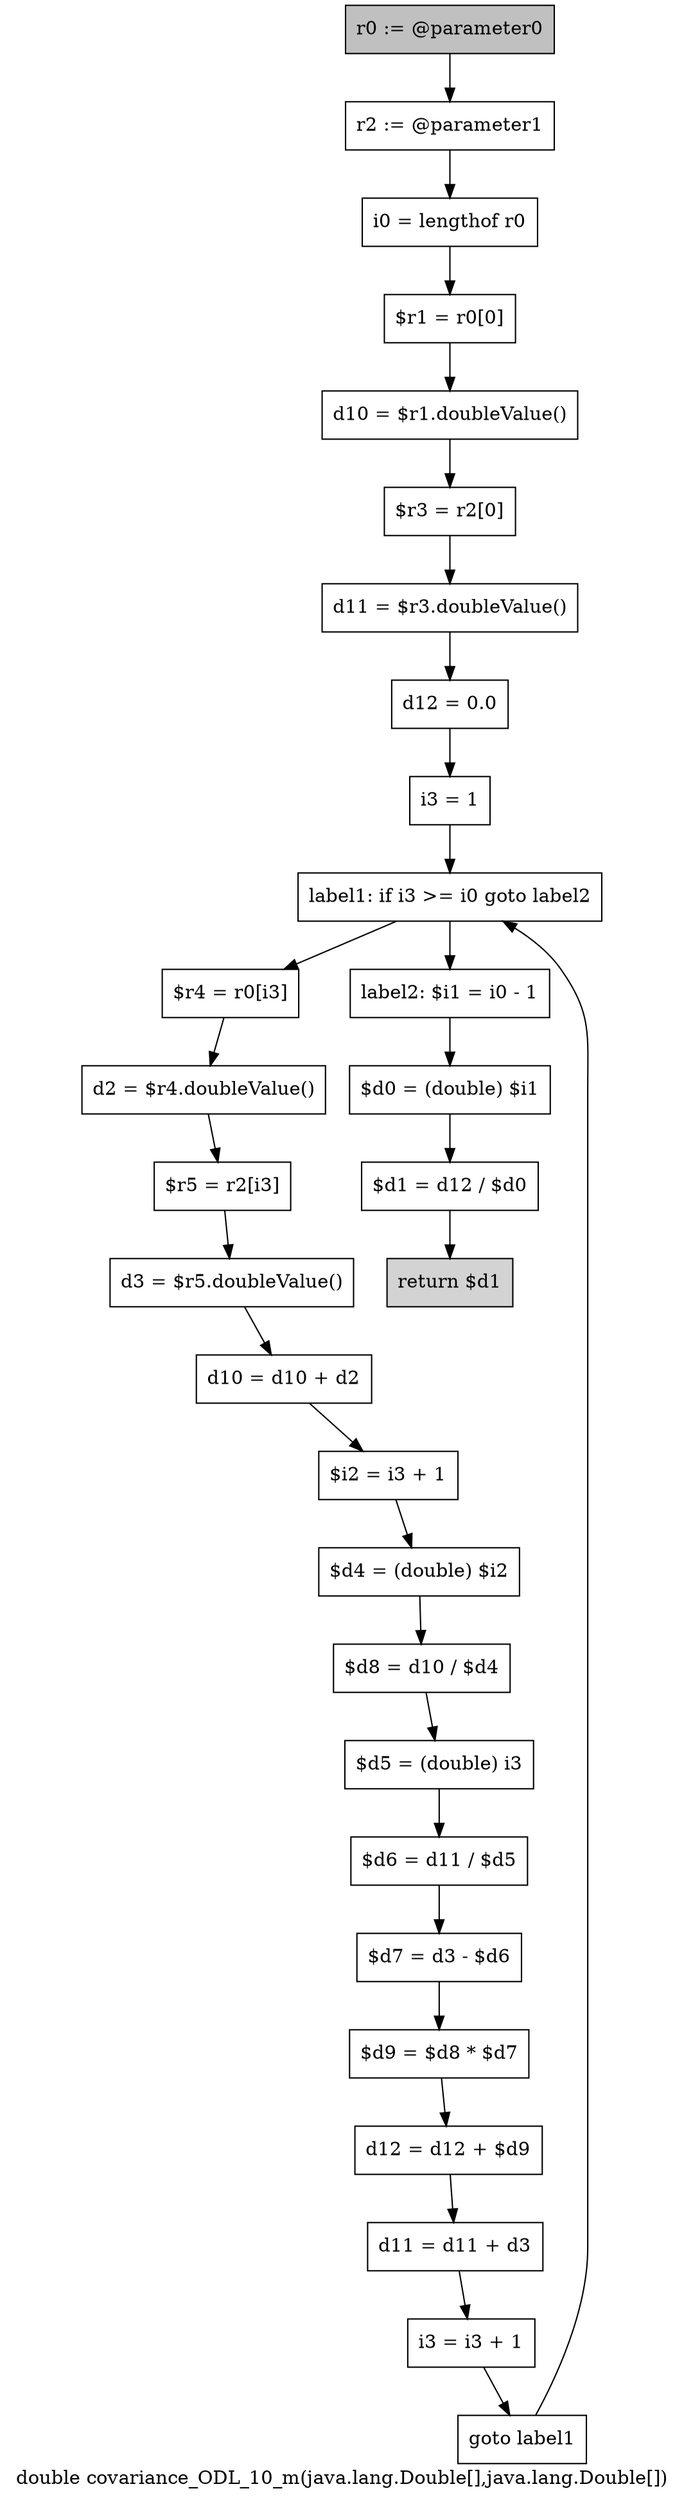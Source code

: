 digraph "double covariance_ODL_10_m(java.lang.Double[],java.lang.Double[])" {
    label="double covariance_ODL_10_m(java.lang.Double[],java.lang.Double[])";
    node [shape=box];
    "0" [style=filled,fillcolor=gray,label="r0 := @parameter0",];
    "1" [label="r2 := @parameter1",];
    "0"->"1";
    "2" [label="i0 = lengthof r0",];
    "1"->"2";
    "3" [label="$r1 = r0[0]",];
    "2"->"3";
    "4" [label="d10 = $r1.doubleValue()",];
    "3"->"4";
    "5" [label="$r3 = r2[0]",];
    "4"->"5";
    "6" [label="d11 = $r3.doubleValue()",];
    "5"->"6";
    "7" [label="d12 = 0.0",];
    "6"->"7";
    "8" [label="i3 = 1",];
    "7"->"8";
    "9" [label="label1: if i3 >= i0 goto label2",];
    "8"->"9";
    "10" [label="$r4 = r0[i3]",];
    "9"->"10";
    "26" [label="label2: $i1 = i0 - 1",];
    "9"->"26";
    "11" [label="d2 = $r4.doubleValue()",];
    "10"->"11";
    "12" [label="$r5 = r2[i3]",];
    "11"->"12";
    "13" [label="d3 = $r5.doubleValue()",];
    "12"->"13";
    "14" [label="d10 = d10 + d2",];
    "13"->"14";
    "15" [label="$i2 = i3 + 1",];
    "14"->"15";
    "16" [label="$d4 = (double) $i2",];
    "15"->"16";
    "17" [label="$d8 = d10 / $d4",];
    "16"->"17";
    "18" [label="$d5 = (double) i3",];
    "17"->"18";
    "19" [label="$d6 = d11 / $d5",];
    "18"->"19";
    "20" [label="$d7 = d3 - $d6",];
    "19"->"20";
    "21" [label="$d9 = $d8 * $d7",];
    "20"->"21";
    "22" [label="d12 = d12 + $d9",];
    "21"->"22";
    "23" [label="d11 = d11 + d3",];
    "22"->"23";
    "24" [label="i3 = i3 + 1",];
    "23"->"24";
    "25" [label="goto label1",];
    "24"->"25";
    "25"->"9";
    "27" [label="$d0 = (double) $i1",];
    "26"->"27";
    "28" [label="$d1 = d12 / $d0",];
    "27"->"28";
    "29" [style=filled,fillcolor=lightgray,label="return $d1",];
    "28"->"29";
}
